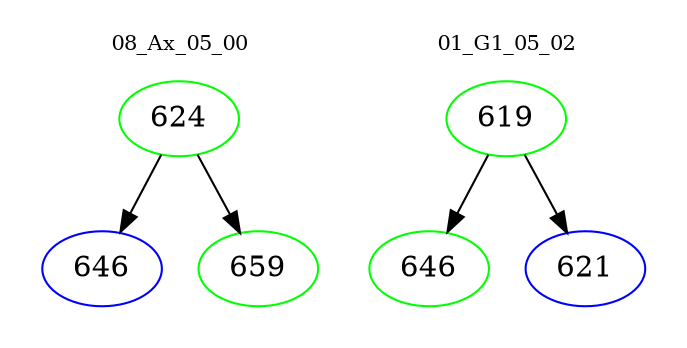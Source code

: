 digraph{
subgraph cluster_0 {
color = white
label = "08_Ax_05_00";
fontsize=10;
T0_624 [label="624", color="green"]
T0_624 -> T0_646 [color="black"]
T0_646 [label="646", color="blue"]
T0_624 -> T0_659 [color="black"]
T0_659 [label="659", color="green"]
}
subgraph cluster_1 {
color = white
label = "01_G1_05_02";
fontsize=10;
T1_619 [label="619", color="green"]
T1_619 -> T1_646 [color="black"]
T1_646 [label="646", color="green"]
T1_619 -> T1_621 [color="black"]
T1_621 [label="621", color="blue"]
}
}
